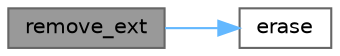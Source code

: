 digraph "remove_ext"
{
 // LATEX_PDF_SIZE
  bgcolor="transparent";
  edge [fontname=Helvetica,fontsize=10,labelfontname=Helvetica,labelfontsize=10];
  node [fontname=Helvetica,fontsize=10,shape=box,height=0.2,width=0.4];
  rankdir="LR";
  Node1 [id="Node000001",label="remove_ext",height=0.2,width=0.4,color="gray40", fillcolor="grey60", style="filled", fontcolor="black",tooltip=" "];
  Node1 -> Node2 [id="edge1_Node000001_Node000002",color="steelblue1",style="solid",tooltip=" "];
  Node2 [id="Node000002",label="erase",height=0.2,width=0.4,color="grey40", fillcolor="white", style="filled",URL="$preProcessing_2mapFieldsPar_2createTimes_8H.html#aa2989d1d3cd09b81f77b71a75a8d3e62",tooltip=" "];
}
